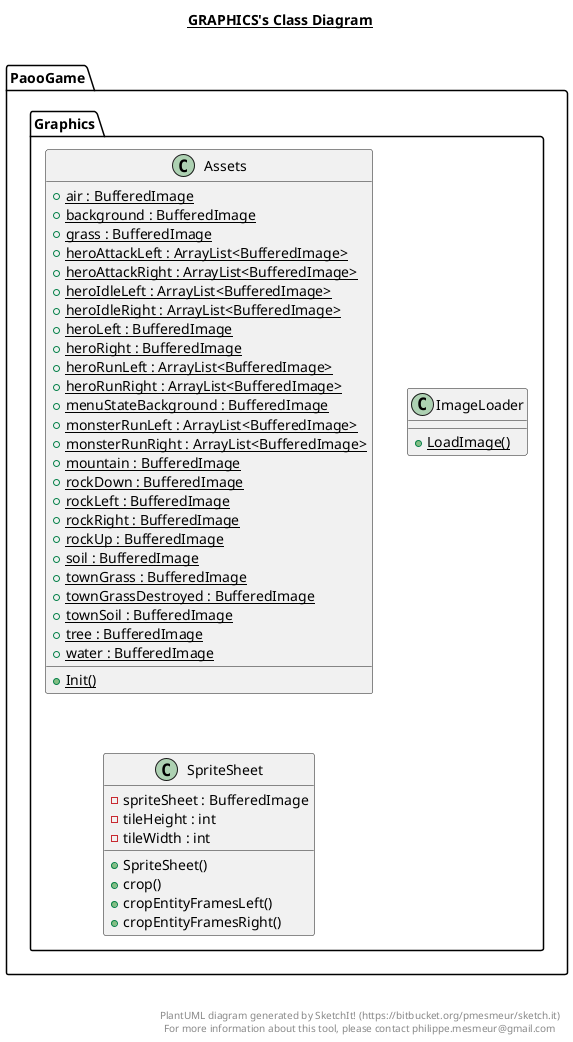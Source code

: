 @startuml

title __GRAPHICS's Class Diagram__\n

  namespace PaooGame {
    namespace Graphics {
      class PaooGame.Graphics.Assets {
          {static} + air : BufferedImage
          {static} + background : BufferedImage
          {static} + grass : BufferedImage
          {static} + heroAttackLeft : ArrayList<BufferedImage>
          {static} + heroAttackRight : ArrayList<BufferedImage>
          {static} + heroIdleLeft : ArrayList<BufferedImage>
          {static} + heroIdleRight : ArrayList<BufferedImage>
          {static} + heroLeft : BufferedImage
          {static} + heroRight : BufferedImage
          {static} + heroRunLeft : ArrayList<BufferedImage>
          {static} + heroRunRight : ArrayList<BufferedImage>
          {static} + menuStateBackground : BufferedImage
          {static} + monsterRunLeft : ArrayList<BufferedImage>
          {static} + monsterRunRight : ArrayList<BufferedImage>
          {static} + mountain : BufferedImage
          {static} + rockDown : BufferedImage
          {static} + rockLeft : BufferedImage
          {static} + rockRight : BufferedImage
          {static} + rockUp : BufferedImage
          {static} + soil : BufferedImage
          {static} + townGrass : BufferedImage
          {static} + townGrassDestroyed : BufferedImage
          {static} + townSoil : BufferedImage
          {static} + tree : BufferedImage
          {static} + water : BufferedImage
          {static} + Init()
      }
    }
  }
  

  namespace PaooGame {
    namespace Graphics {
      class PaooGame.Graphics.ImageLoader {
          {static} + LoadImage()
      }
    }
  }
  

  namespace PaooGame {
    namespace Graphics {
      class PaooGame.Graphics.SpriteSheet {
          - spriteSheet : BufferedImage
          - tileHeight : int
          - tileWidth : int
          + SpriteSheet()
          + crop()
          + cropEntityFramesLeft()
          + cropEntityFramesRight()
      }
    }
  }
  



right footer


PlantUML diagram generated by SketchIt! (https://bitbucket.org/pmesmeur/sketch.it)
For more information about this tool, please contact philippe.mesmeur@gmail.com
endfooter

@enduml
